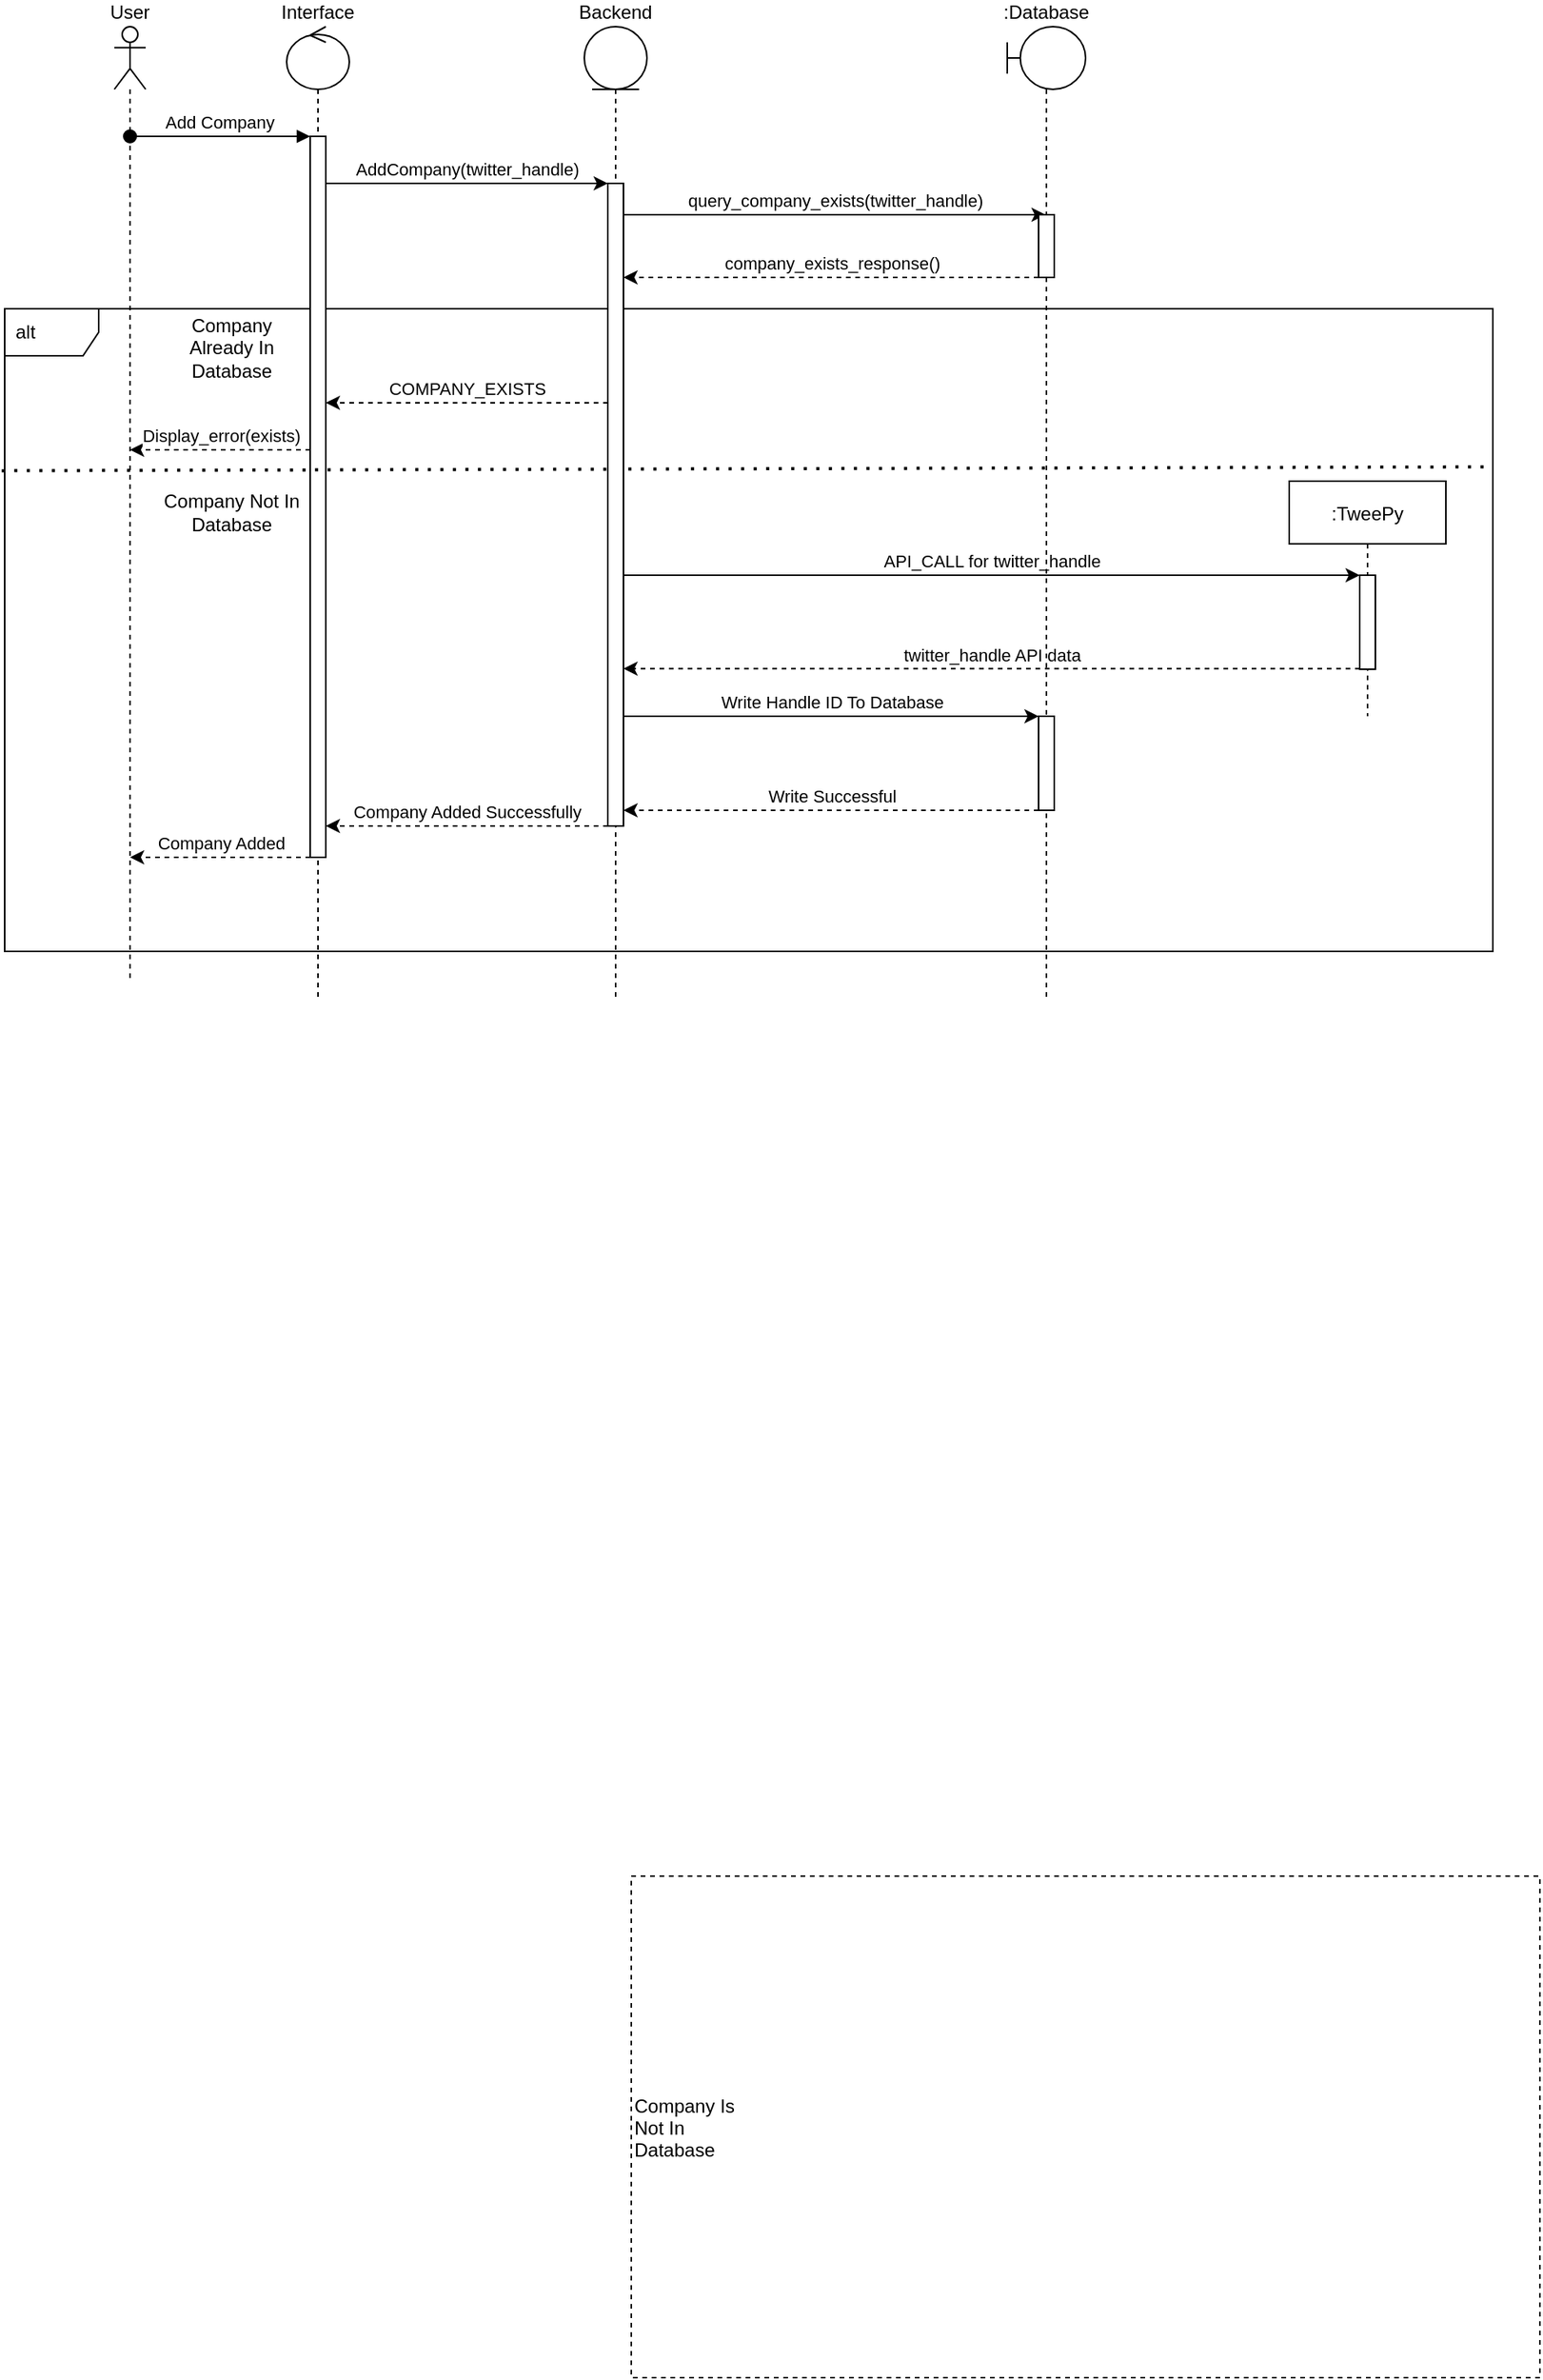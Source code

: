 <mxfile version="20.4.0" type="github">
  <diagram id="fekZhN-9DIX1WIRX_lU1" name="Page-1">
    <mxGraphModel dx="2881" dy="1089" grid="1" gridSize="10" guides="1" tooltips="1" connect="1" arrows="1" fold="1" page="1" pageScale="1" pageWidth="850" pageHeight="1100" math="0" shadow="0">
      <root>
        <mxCell id="0" />
        <mxCell id="1" parent="0" />
        <mxCell id="9bxA_ej-zrlDuutFUla0-30" value="alt" style="shape=umlFrame;whiteSpace=wrap;html=1;width=60;height=30;boundedLbl=1;verticalAlign=middle;align=left;spacingLeft=5;" parent="1" vertex="1">
          <mxGeometry x="-50" y="250" width="950" height="410" as="geometry" />
        </mxCell>
        <mxCell id="9bxA_ej-zrlDuutFUla0-39" value="Company Is &#xa;Not In &#xa;Database" style="fontStyle=0;dashed=1;align=left;" parent="1" vertex="1">
          <mxGeometry x="350" y="1250" width="580" height="320" as="geometry" />
        </mxCell>
        <mxCell id="9bxA_ej-zrlDuutFUla0-29" value="AddCompany(twitter_handle)" style="edgeStyle=orthogonalEdgeStyle;rounded=0;orthogonalLoop=1;jettySize=auto;html=1;startArrow=none;startFill=0;endArrow=classic;endFill=1;labelPosition=center;verticalLabelPosition=top;align=center;verticalAlign=bottom;" parent="1" source="9bxA_ej-zrlDuutFUla0-13" target="9bxA_ej-zrlDuutFUla0-41" edge="1">
          <mxGeometry relative="1" as="geometry">
            <mxPoint x="300" y="140" as="targetPoint" />
            <Array as="points">
              <mxPoint x="330" y="170" />
              <mxPoint x="330" y="170" />
            </Array>
          </mxGeometry>
        </mxCell>
        <mxCell id="9bxA_ej-zrlDuutFUla0-37" value="COMPANY_EXISTS" style="edgeStyle=orthogonalEdgeStyle;rounded=0;orthogonalLoop=1;jettySize=auto;html=1;startArrow=none;startFill=0;endArrow=classic;endFill=1;dashed=1;labelPosition=center;verticalLabelPosition=top;align=center;verticalAlign=bottom;" parent="1" source="9bxA_ej-zrlDuutFUla0-41" target="9bxA_ej-zrlDuutFUla0-13" edge="1">
          <mxGeometry relative="1" as="geometry">
            <Array as="points">
              <mxPoint x="180" y="310" />
              <mxPoint x="180" y="310" />
            </Array>
          </mxGeometry>
        </mxCell>
        <mxCell id="9bxA_ej-zrlDuutFUla0-38" value="Display_error(exists)" style="edgeStyle=orthogonalEdgeStyle;rounded=0;orthogonalLoop=1;jettySize=auto;html=1;dashed=1;startArrow=none;startFill=0;endArrow=classic;endFill=1;labelPosition=center;verticalLabelPosition=top;align=center;verticalAlign=bottom;" parent="1" source="9bxA_ej-zrlDuutFUla0-13" target="pdPbpq1VSYDjHhsiJAQx-10" edge="1">
          <mxGeometry relative="1" as="geometry">
            <mxPoint x="40" y="260" as="targetPoint" />
            <Array as="points">
              <mxPoint x="50" y="340" />
              <mxPoint x="50" y="340" />
            </Array>
          </mxGeometry>
        </mxCell>
        <mxCell id="9bxA_ej-zrlDuutFUla0-43" value=":TweePy" style="shape=umlLifeline;perimeter=lifelinePerimeter;container=1;collapsible=0;recursiveResize=0;rounded=0;shadow=0;strokeWidth=1;" parent="1" vertex="1">
          <mxGeometry x="770" y="360" width="100" height="150" as="geometry" />
        </mxCell>
        <mxCell id="pdPbpq1VSYDjHhsiJAQx-26" value="" style="points=[];perimeter=orthogonalPerimeter;rounded=0;shadow=0;strokeWidth=1;" parent="9bxA_ej-zrlDuutFUla0-43" vertex="1">
          <mxGeometry x="45" y="60" width="10" height="60" as="geometry" />
        </mxCell>
        <mxCell id="9bxA_ej-zrlDuutFUla0-45" value="API_CALL for twitter_handle" style="edgeStyle=orthogonalEdgeStyle;rounded=0;orthogonalLoop=1;jettySize=auto;html=1;startArrow=none;startFill=0;endArrow=classic;endFill=1;labelPosition=center;verticalLabelPosition=top;align=center;verticalAlign=bottom;" parent="9bxA_ej-zrlDuutFUla0-43" edge="1">
          <mxGeometry relative="1" as="geometry">
            <mxPoint x="-425" y="60" as="sourcePoint" />
            <Array as="points">
              <mxPoint x="30" y="60" />
              <mxPoint x="30" y="60" />
            </Array>
            <mxPoint x="45" y="60" as="targetPoint" />
          </mxGeometry>
        </mxCell>
        <mxCell id="9bxA_ej-zrlDuutFUla0-46" value="twitter_handle API data" style="edgeStyle=orthogonalEdgeStyle;rounded=0;orthogonalLoop=1;jettySize=auto;html=1;startArrow=none;startFill=0;endArrow=classic;endFill=1;dashed=1;labelPosition=center;verticalLabelPosition=top;align=center;verticalAlign=bottom;" parent="9bxA_ej-zrlDuutFUla0-43" edge="1">
          <mxGeometry relative="1" as="geometry">
            <Array as="points">
              <mxPoint x="-370" y="119.58" />
              <mxPoint x="-370" y="119.58" />
            </Array>
            <mxPoint x="45" y="119.586" as="sourcePoint" />
            <mxPoint x="-425" y="119.58" as="targetPoint" />
          </mxGeometry>
        </mxCell>
        <mxCell id="9bxA_ej-zrlDuutFUla0-47" value="Write Handle ID To Database" style="edgeStyle=orthogonalEdgeStyle;rounded=0;orthogonalLoop=1;jettySize=auto;html=1;startArrow=none;startFill=0;endArrow=classic;endFill=1;labelPosition=center;verticalLabelPosition=top;align=center;verticalAlign=bottom;" parent="1" target="pdPbpq1VSYDjHhsiJAQx-23" edge="1">
          <mxGeometry relative="1" as="geometry">
            <Array as="points">
              <mxPoint x="590" y="510" />
              <mxPoint x="590" y="510" />
            </Array>
            <mxPoint x="345" y="510" as="sourcePoint" />
            <mxPoint x="850" y="510" as="targetPoint" />
          </mxGeometry>
        </mxCell>
        <mxCell id="9bxA_ej-zrlDuutFUla0-48" value="Company Added Successfully" style="edgeStyle=orthogonalEdgeStyle;rounded=0;orthogonalLoop=1;jettySize=auto;html=1;dashed=1;startArrow=none;startFill=0;endArrow=classic;endFill=1;labelPosition=center;verticalLabelPosition=top;align=center;verticalAlign=bottom;" parent="1" source="9bxA_ej-zrlDuutFUla0-41" target="9bxA_ej-zrlDuutFUla0-13" edge="1">
          <mxGeometry relative="1" as="geometry">
            <Array as="points">
              <mxPoint x="180" y="580" />
              <mxPoint x="180" y="580" />
            </Array>
          </mxGeometry>
        </mxCell>
        <mxCell id="9bxA_ej-zrlDuutFUla0-49" value="Company Added" style="edgeStyle=orthogonalEdgeStyle;rounded=0;orthogonalLoop=1;jettySize=auto;html=1;dashed=1;startArrow=none;startFill=0;endArrow=classic;endFill=1;labelPosition=center;verticalLabelPosition=top;align=center;verticalAlign=bottom;" parent="1" source="9bxA_ej-zrlDuutFUla0-13" target="pdPbpq1VSYDjHhsiJAQx-10" edge="1">
          <mxGeometry relative="1" as="geometry">
            <mxPoint x="40" y="520" as="targetPoint" />
            <Array as="points">
              <mxPoint x="130" y="600" />
              <mxPoint x="130" y="600" />
            </Array>
          </mxGeometry>
        </mxCell>
        <mxCell id="pdPbpq1VSYDjHhsiJAQx-2" value="query_company_exists(twitter_handle)" style="edgeStyle=orthogonalEdgeStyle;rounded=0;orthogonalLoop=1;jettySize=auto;html=1;startArrow=none;startFill=0;endArrow=classic;endFill=1;labelPosition=center;verticalLabelPosition=top;align=center;verticalAlign=bottom;" parent="1" source="9bxA_ej-zrlDuutFUla0-41" target="pdPbpq1VSYDjHhsiJAQx-11" edge="1">
          <mxGeometry relative="1" as="geometry">
            <mxPoint x="625" y="180" as="targetPoint" />
            <Array as="points">
              <mxPoint x="580" y="190" />
              <mxPoint x="580" y="190" />
            </Array>
          </mxGeometry>
        </mxCell>
        <mxCell id="pdPbpq1VSYDjHhsiJAQx-3" value="company_exists_response()" style="edgeStyle=orthogonalEdgeStyle;rounded=0;orthogonalLoop=1;jettySize=auto;html=1;startArrow=none;startFill=0;endArrow=classic;endFill=1;dashed=1;labelPosition=center;verticalLabelPosition=top;align=center;verticalAlign=bottom;" parent="1" source="pdPbpq1VSYDjHhsiJAQx-14" target="9bxA_ej-zrlDuutFUla0-41" edge="1">
          <mxGeometry relative="1" as="geometry">
            <mxPoint x="625" y="210" as="sourcePoint" />
            <mxPoint x="420" y="230" as="targetPoint" />
            <Array as="points">
              <mxPoint x="390" y="230" />
              <mxPoint x="390" y="230" />
            </Array>
          </mxGeometry>
        </mxCell>
        <mxCell id="pdPbpq1VSYDjHhsiJAQx-5" value="Write Successful" style="edgeStyle=orthogonalEdgeStyle;rounded=0;orthogonalLoop=1;jettySize=auto;html=1;startArrow=none;startFill=0;endArrow=classic;endFill=1;dashed=1;labelPosition=center;verticalLabelPosition=top;align=center;verticalAlign=bottom;" parent="1" source="pdPbpq1VSYDjHhsiJAQx-23" edge="1">
          <mxGeometry relative="1" as="geometry">
            <mxPoint x="625" y="540" as="sourcePoint" />
            <mxPoint x="345" y="570" as="targetPoint" />
            <Array as="points">
              <mxPoint x="400" y="570" />
              <mxPoint x="400" y="570" />
            </Array>
          </mxGeometry>
        </mxCell>
        <mxCell id="pdPbpq1VSYDjHhsiJAQx-10" value="User" style="shape=umlLifeline;participant=umlActor;perimeter=lifelinePerimeter;whiteSpace=wrap;html=1;container=1;collapsible=0;recursiveResize=0;verticalAlign=bottom;spacingTop=36;outlineConnect=0;labelPosition=center;verticalLabelPosition=top;align=center;" parent="1" vertex="1">
          <mxGeometry x="20" y="70" width="20" height="610" as="geometry" />
        </mxCell>
        <mxCell id="9bxA_ej-zrlDuutFUla0-14" value="Add Company" style="verticalAlign=bottom;startArrow=oval;endArrow=block;startSize=8;shadow=0;strokeWidth=1;" parent="1" source="pdPbpq1VSYDjHhsiJAQx-10" target="9bxA_ej-zrlDuutFUla0-13" edge="1">
          <mxGeometry relative="1" as="geometry">
            <mxPoint x="50" y="140" as="sourcePoint" />
            <Array as="points">
              <mxPoint x="120" y="140" />
            </Array>
          </mxGeometry>
        </mxCell>
        <mxCell id="pdPbpq1VSYDjHhsiJAQx-11" value=":Database" style="shape=umlLifeline;participant=umlBoundary;perimeter=lifelinePerimeter;whiteSpace=wrap;html=1;container=1;collapsible=0;recursiveResize=0;verticalAlign=bottom;spacingTop=36;outlineConnect=0;size=40;labelPosition=center;verticalLabelPosition=top;align=center;" parent="1" vertex="1">
          <mxGeometry x="590" y="70" width="50" height="620" as="geometry" />
        </mxCell>
        <mxCell id="pdPbpq1VSYDjHhsiJAQx-14" value="" style="html=1;points=[];perimeter=orthogonalPerimeter;" parent="pdPbpq1VSYDjHhsiJAQx-11" vertex="1">
          <mxGeometry x="20" y="120" width="10" height="40" as="geometry" />
        </mxCell>
        <mxCell id="pdPbpq1VSYDjHhsiJAQx-23" value="" style="html=1;points=[];perimeter=orthogonalPerimeter;" parent="pdPbpq1VSYDjHhsiJAQx-11" vertex="1">
          <mxGeometry x="20" y="440" width="10" height="60" as="geometry" />
        </mxCell>
        <mxCell id="pdPbpq1VSYDjHhsiJAQx-15" value="Interface" style="shape=umlLifeline;participant=umlControl;perimeter=lifelinePerimeter;whiteSpace=wrap;html=1;container=1;collapsible=0;recursiveResize=0;verticalAlign=bottom;spacingTop=36;outlineConnect=0;labelPosition=center;verticalLabelPosition=top;align=center;" parent="1" vertex="1">
          <mxGeometry x="130" y="70" width="40" height="620" as="geometry" />
        </mxCell>
        <mxCell id="9bxA_ej-zrlDuutFUla0-13" value="" style="points=[];perimeter=orthogonalPerimeter;rounded=0;shadow=0;strokeWidth=1;" parent="pdPbpq1VSYDjHhsiJAQx-15" vertex="1">
          <mxGeometry x="15" y="70" width="10" height="460" as="geometry" />
        </mxCell>
        <mxCell id="pdPbpq1VSYDjHhsiJAQx-20" value="" style="group" parent="1" vertex="1" connectable="0">
          <mxGeometry x="30" y="450" width="130" height="30" as="geometry" />
        </mxCell>
        <mxCell id="pdPbpq1VSYDjHhsiJAQx-17" value="Company Not In Database" style="text;html=1;strokeColor=none;fillColor=none;align=center;verticalAlign=middle;whiteSpace=wrap;rounded=0;" parent="1" vertex="1">
          <mxGeometry x="30" y="365" width="130" height="30" as="geometry" />
        </mxCell>
        <mxCell id="pdPbpq1VSYDjHhsiJAQx-7" value="" style="endArrow=none;dashed=1;html=1;dashPattern=1 3;strokeWidth=2;rounded=0;entryX=1;entryY=0.246;entryDx=0;entryDy=0;entryPerimeter=0;exitX=-0.002;exitY=0.252;exitDx=0;exitDy=0;exitPerimeter=0;" parent="1" source="9bxA_ej-zrlDuutFUla0-30" target="9bxA_ej-zrlDuutFUla0-30" edge="1">
          <mxGeometry width="50" height="50" relative="1" as="geometry">
            <mxPoint x="-10" y="350" as="sourcePoint" />
            <mxPoint x="230" y="1060" as="targetPoint" />
          </mxGeometry>
        </mxCell>
        <mxCell id="pdPbpq1VSYDjHhsiJAQx-8" value="Company Already In Database" style="text;html=1;strokeColor=none;fillColor=none;align=center;verticalAlign=middle;whiteSpace=wrap;rounded=0;" parent="1" vertex="1">
          <mxGeometry x="50" y="250" width="90" height="50" as="geometry" />
        </mxCell>
        <mxCell id="pdPbpq1VSYDjHhsiJAQx-22" value="Backend" style="shape=umlLifeline;participant=umlEntity;perimeter=lifelinePerimeter;whiteSpace=wrap;html=1;container=1;collapsible=0;recursiveResize=0;verticalAlign=bottom;spacingTop=36;outlineConnect=0;labelPosition=center;verticalLabelPosition=top;align=center;" parent="1" vertex="1">
          <mxGeometry x="320" y="70" width="40" height="620" as="geometry" />
        </mxCell>
        <mxCell id="9bxA_ej-zrlDuutFUla0-41" value="" style="points=[];perimeter=orthogonalPerimeter;rounded=0;shadow=0;strokeWidth=1;" parent="pdPbpq1VSYDjHhsiJAQx-22" vertex="1">
          <mxGeometry x="15" y="100" width="10" height="410" as="geometry" />
        </mxCell>
      </root>
    </mxGraphModel>
  </diagram>
</mxfile>
